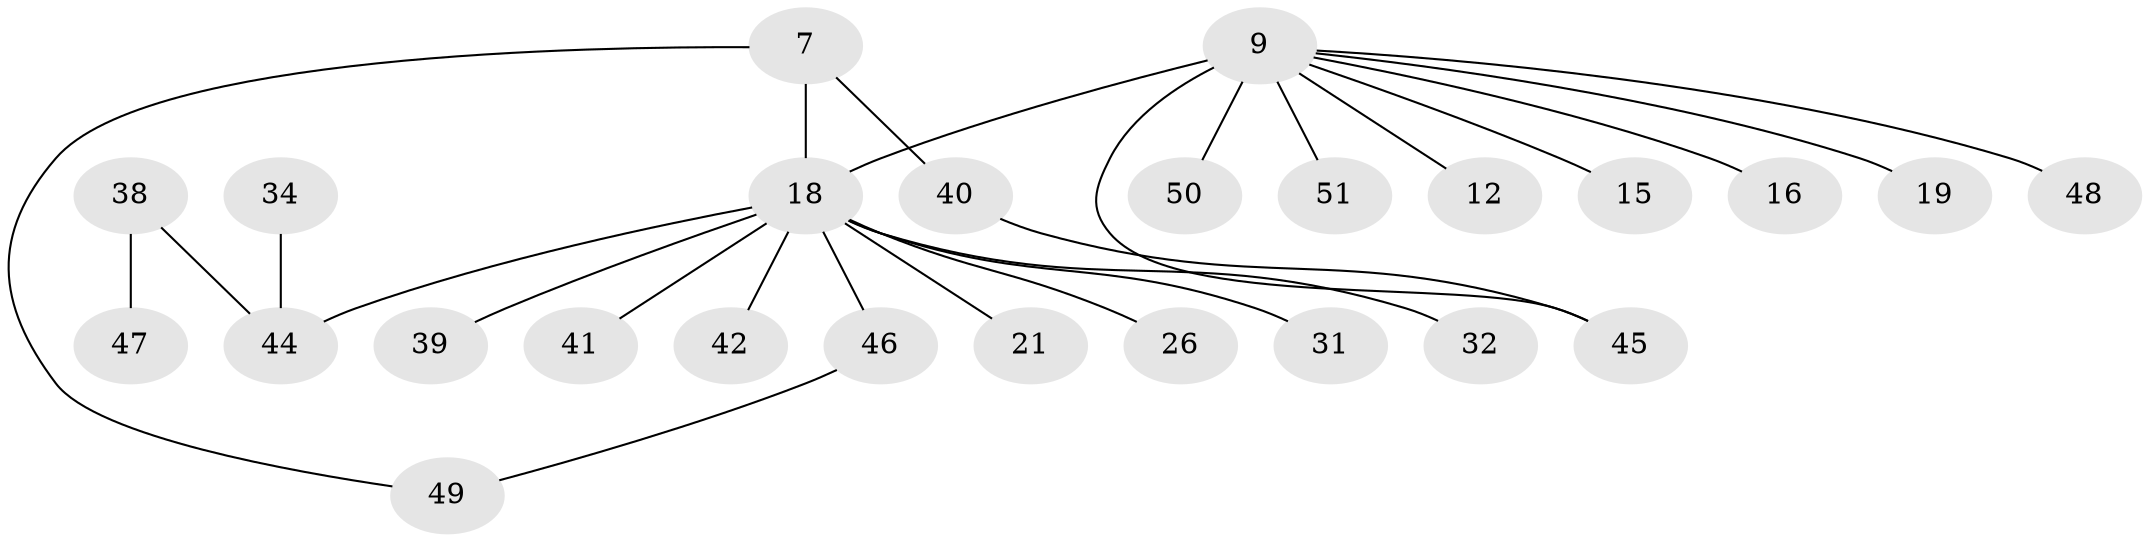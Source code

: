 // original degree distribution, {6: 0.0196078431372549, 5: 0.058823529411764705, 4: 0.0784313725490196, 7: 0.0392156862745098, 2: 0.1568627450980392, 9: 0.0196078431372549, 3: 0.11764705882352941, 1: 0.5098039215686274}
// Generated by graph-tools (version 1.1) at 2025/55/03/09/25 04:55:12]
// undirected, 25 vertices, 26 edges
graph export_dot {
graph [start="1"]
  node [color=gray90,style=filled];
  7 [super="+4"];
  9 [super="+5"];
  12;
  15;
  16;
  18 [super="+10+8"];
  19;
  21;
  26;
  31 [super="+13"];
  32;
  34 [super="+28"];
  38 [super="+36"];
  39 [super="+22"];
  40 [super="+14"];
  41 [super="+29+35"];
  42 [super="+27"];
  44 [super="+2"];
  45;
  46;
  47;
  48;
  49 [super="+43"];
  50 [super="+25+37"];
  51;
  7 -- 18 [weight=4];
  7 -- 40;
  7 -- 49;
  9 -- 15;
  9 -- 16;
  9 -- 45;
  9 -- 48;
  9 -- 51;
  9 -- 19;
  9 -- 12;
  9 -- 18 [weight=4];
  9 -- 50;
  18 -- 21;
  18 -- 32;
  18 -- 44 [weight=3];
  18 -- 46;
  18 -- 26;
  18 -- 41;
  18 -- 31;
  18 -- 39;
  18 -- 42;
  34 -- 44;
  38 -- 44;
  38 -- 47;
  40 -- 45;
  46 -- 49;
}
